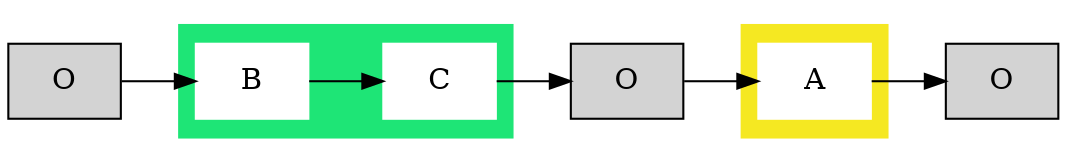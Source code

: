 digraph G {
node[shape=record];
rankdir="LR"n0[label = "O",style=filled]
n1[label = "O",style=filled];
n2[label = "O",style=filled];

        subgraph cluster_0 {
                style=filled;
                color="#1ee576";
                node [style=filled,color=white];
                B -> C;
        }

        subgraph cluster_1 {
                style=filled;
                color="#f5e822";
                node [style=filled,color=white];
                A;
        }
n0 -> B;
C -> n1;
n1 -> A;
A -> n2;

}
